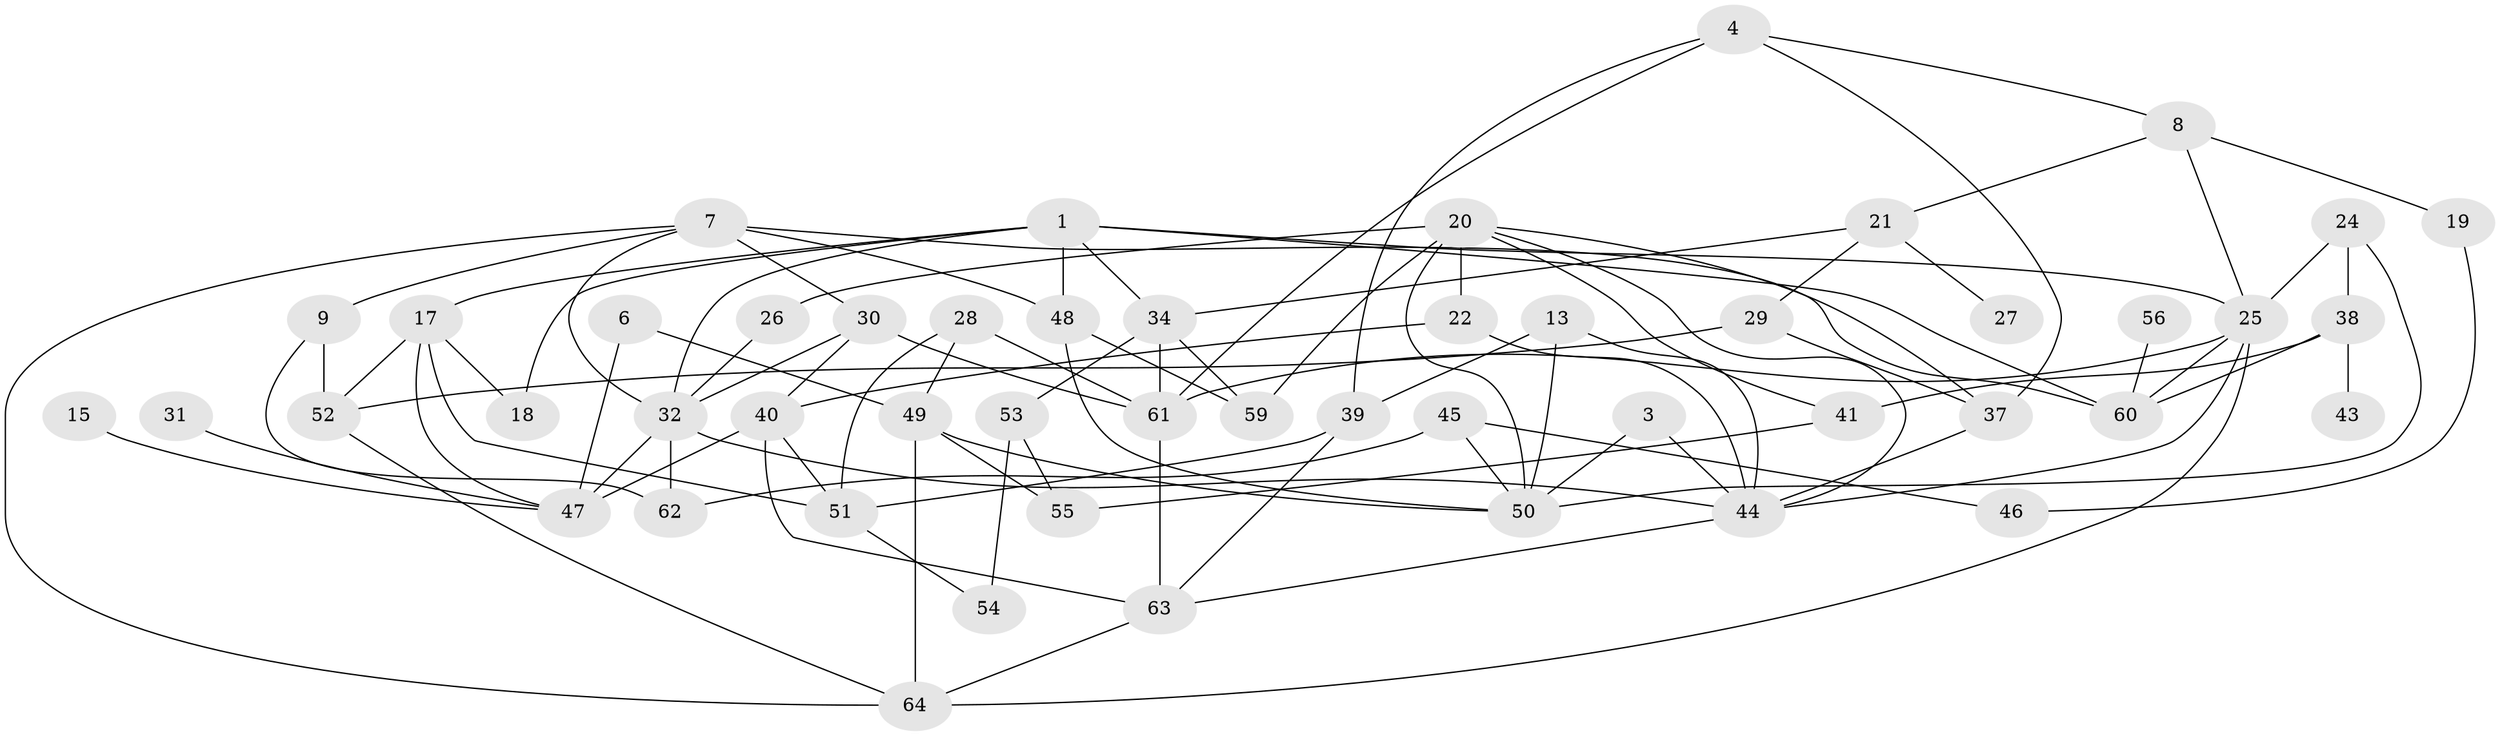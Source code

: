 // original degree distribution, {5: 0.07086614173228346, 1: 0.14960629921259844, 4: 0.1889763779527559, 2: 0.2204724409448819, 3: 0.23622047244094488, 6: 0.031496062992125984, 0: 0.10236220472440945}
// Generated by graph-tools (version 1.1) at 2025/49/03/09/25 03:49:06]
// undirected, 50 vertices, 96 edges
graph export_dot {
graph [start="1"]
  node [color=gray90,style=filled];
  1;
  3;
  4;
  6;
  7;
  8;
  9;
  13;
  15;
  17;
  18;
  19;
  20;
  21;
  22;
  24;
  25;
  26;
  27;
  28;
  29;
  30;
  31;
  32;
  34;
  37;
  38;
  39;
  40;
  41;
  43;
  44;
  45;
  46;
  47;
  48;
  49;
  50;
  51;
  52;
  53;
  54;
  55;
  56;
  59;
  60;
  61;
  62;
  63;
  64;
  1 -- 17 [weight=1.0];
  1 -- 18 [weight=1.0];
  1 -- 25 [weight=1.0];
  1 -- 32 [weight=1.0];
  1 -- 34 [weight=1.0];
  1 -- 48 [weight=1.0];
  1 -- 60 [weight=1.0];
  3 -- 44 [weight=1.0];
  3 -- 50 [weight=1.0];
  4 -- 8 [weight=1.0];
  4 -- 37 [weight=1.0];
  4 -- 39 [weight=1.0];
  4 -- 61 [weight=1.0];
  6 -- 47 [weight=1.0];
  6 -- 49 [weight=1.0];
  7 -- 9 [weight=1.0];
  7 -- 30 [weight=1.0];
  7 -- 32 [weight=1.0];
  7 -- 48 [weight=1.0];
  7 -- 60 [weight=1.0];
  7 -- 64 [weight=1.0];
  8 -- 19 [weight=1.0];
  8 -- 21 [weight=1.0];
  8 -- 25 [weight=1.0];
  9 -- 52 [weight=1.0];
  9 -- 62 [weight=1.0];
  13 -- 39 [weight=1.0];
  13 -- 44 [weight=1.0];
  13 -- 50 [weight=1.0];
  15 -- 47 [weight=1.0];
  17 -- 18 [weight=1.0];
  17 -- 47 [weight=1.0];
  17 -- 51 [weight=1.0];
  17 -- 52 [weight=1.0];
  19 -- 46 [weight=1.0];
  20 -- 22 [weight=1.0];
  20 -- 26 [weight=1.0];
  20 -- 37 [weight=1.0];
  20 -- 41 [weight=1.0];
  20 -- 44 [weight=1.0];
  20 -- 50 [weight=1.0];
  20 -- 59 [weight=1.0];
  21 -- 27 [weight=1.0];
  21 -- 29 [weight=1.0];
  21 -- 34 [weight=1.0];
  22 -- 40 [weight=1.0];
  22 -- 44 [weight=1.0];
  24 -- 25 [weight=1.0];
  24 -- 38 [weight=1.0];
  24 -- 50 [weight=1.0];
  25 -- 44 [weight=1.0];
  25 -- 60 [weight=1.0];
  25 -- 61 [weight=1.0];
  25 -- 64 [weight=1.0];
  26 -- 32 [weight=2.0];
  28 -- 49 [weight=1.0];
  28 -- 51 [weight=1.0];
  28 -- 61 [weight=1.0];
  29 -- 37 [weight=1.0];
  29 -- 52 [weight=1.0];
  30 -- 32 [weight=1.0];
  30 -- 40 [weight=1.0];
  30 -- 61 [weight=1.0];
  31 -- 47 [weight=1.0];
  32 -- 44 [weight=1.0];
  32 -- 47 [weight=2.0];
  32 -- 62 [weight=2.0];
  34 -- 53 [weight=1.0];
  34 -- 59 [weight=1.0];
  34 -- 61 [weight=1.0];
  37 -- 44 [weight=1.0];
  38 -- 41 [weight=1.0];
  38 -- 43 [weight=1.0];
  38 -- 60 [weight=1.0];
  39 -- 51 [weight=1.0];
  39 -- 63 [weight=1.0];
  40 -- 47 [weight=1.0];
  40 -- 51 [weight=1.0];
  40 -- 63 [weight=1.0];
  41 -- 55 [weight=1.0];
  44 -- 63 [weight=1.0];
  45 -- 46 [weight=1.0];
  45 -- 50 [weight=1.0];
  45 -- 62 [weight=1.0];
  48 -- 50 [weight=1.0];
  48 -- 59 [weight=1.0];
  49 -- 50 [weight=1.0];
  49 -- 55 [weight=1.0];
  49 -- 64 [weight=2.0];
  51 -- 54 [weight=1.0];
  52 -- 64 [weight=1.0];
  53 -- 54 [weight=1.0];
  53 -- 55 [weight=1.0];
  56 -- 60 [weight=1.0];
  61 -- 63 [weight=1.0];
  63 -- 64 [weight=1.0];
}
